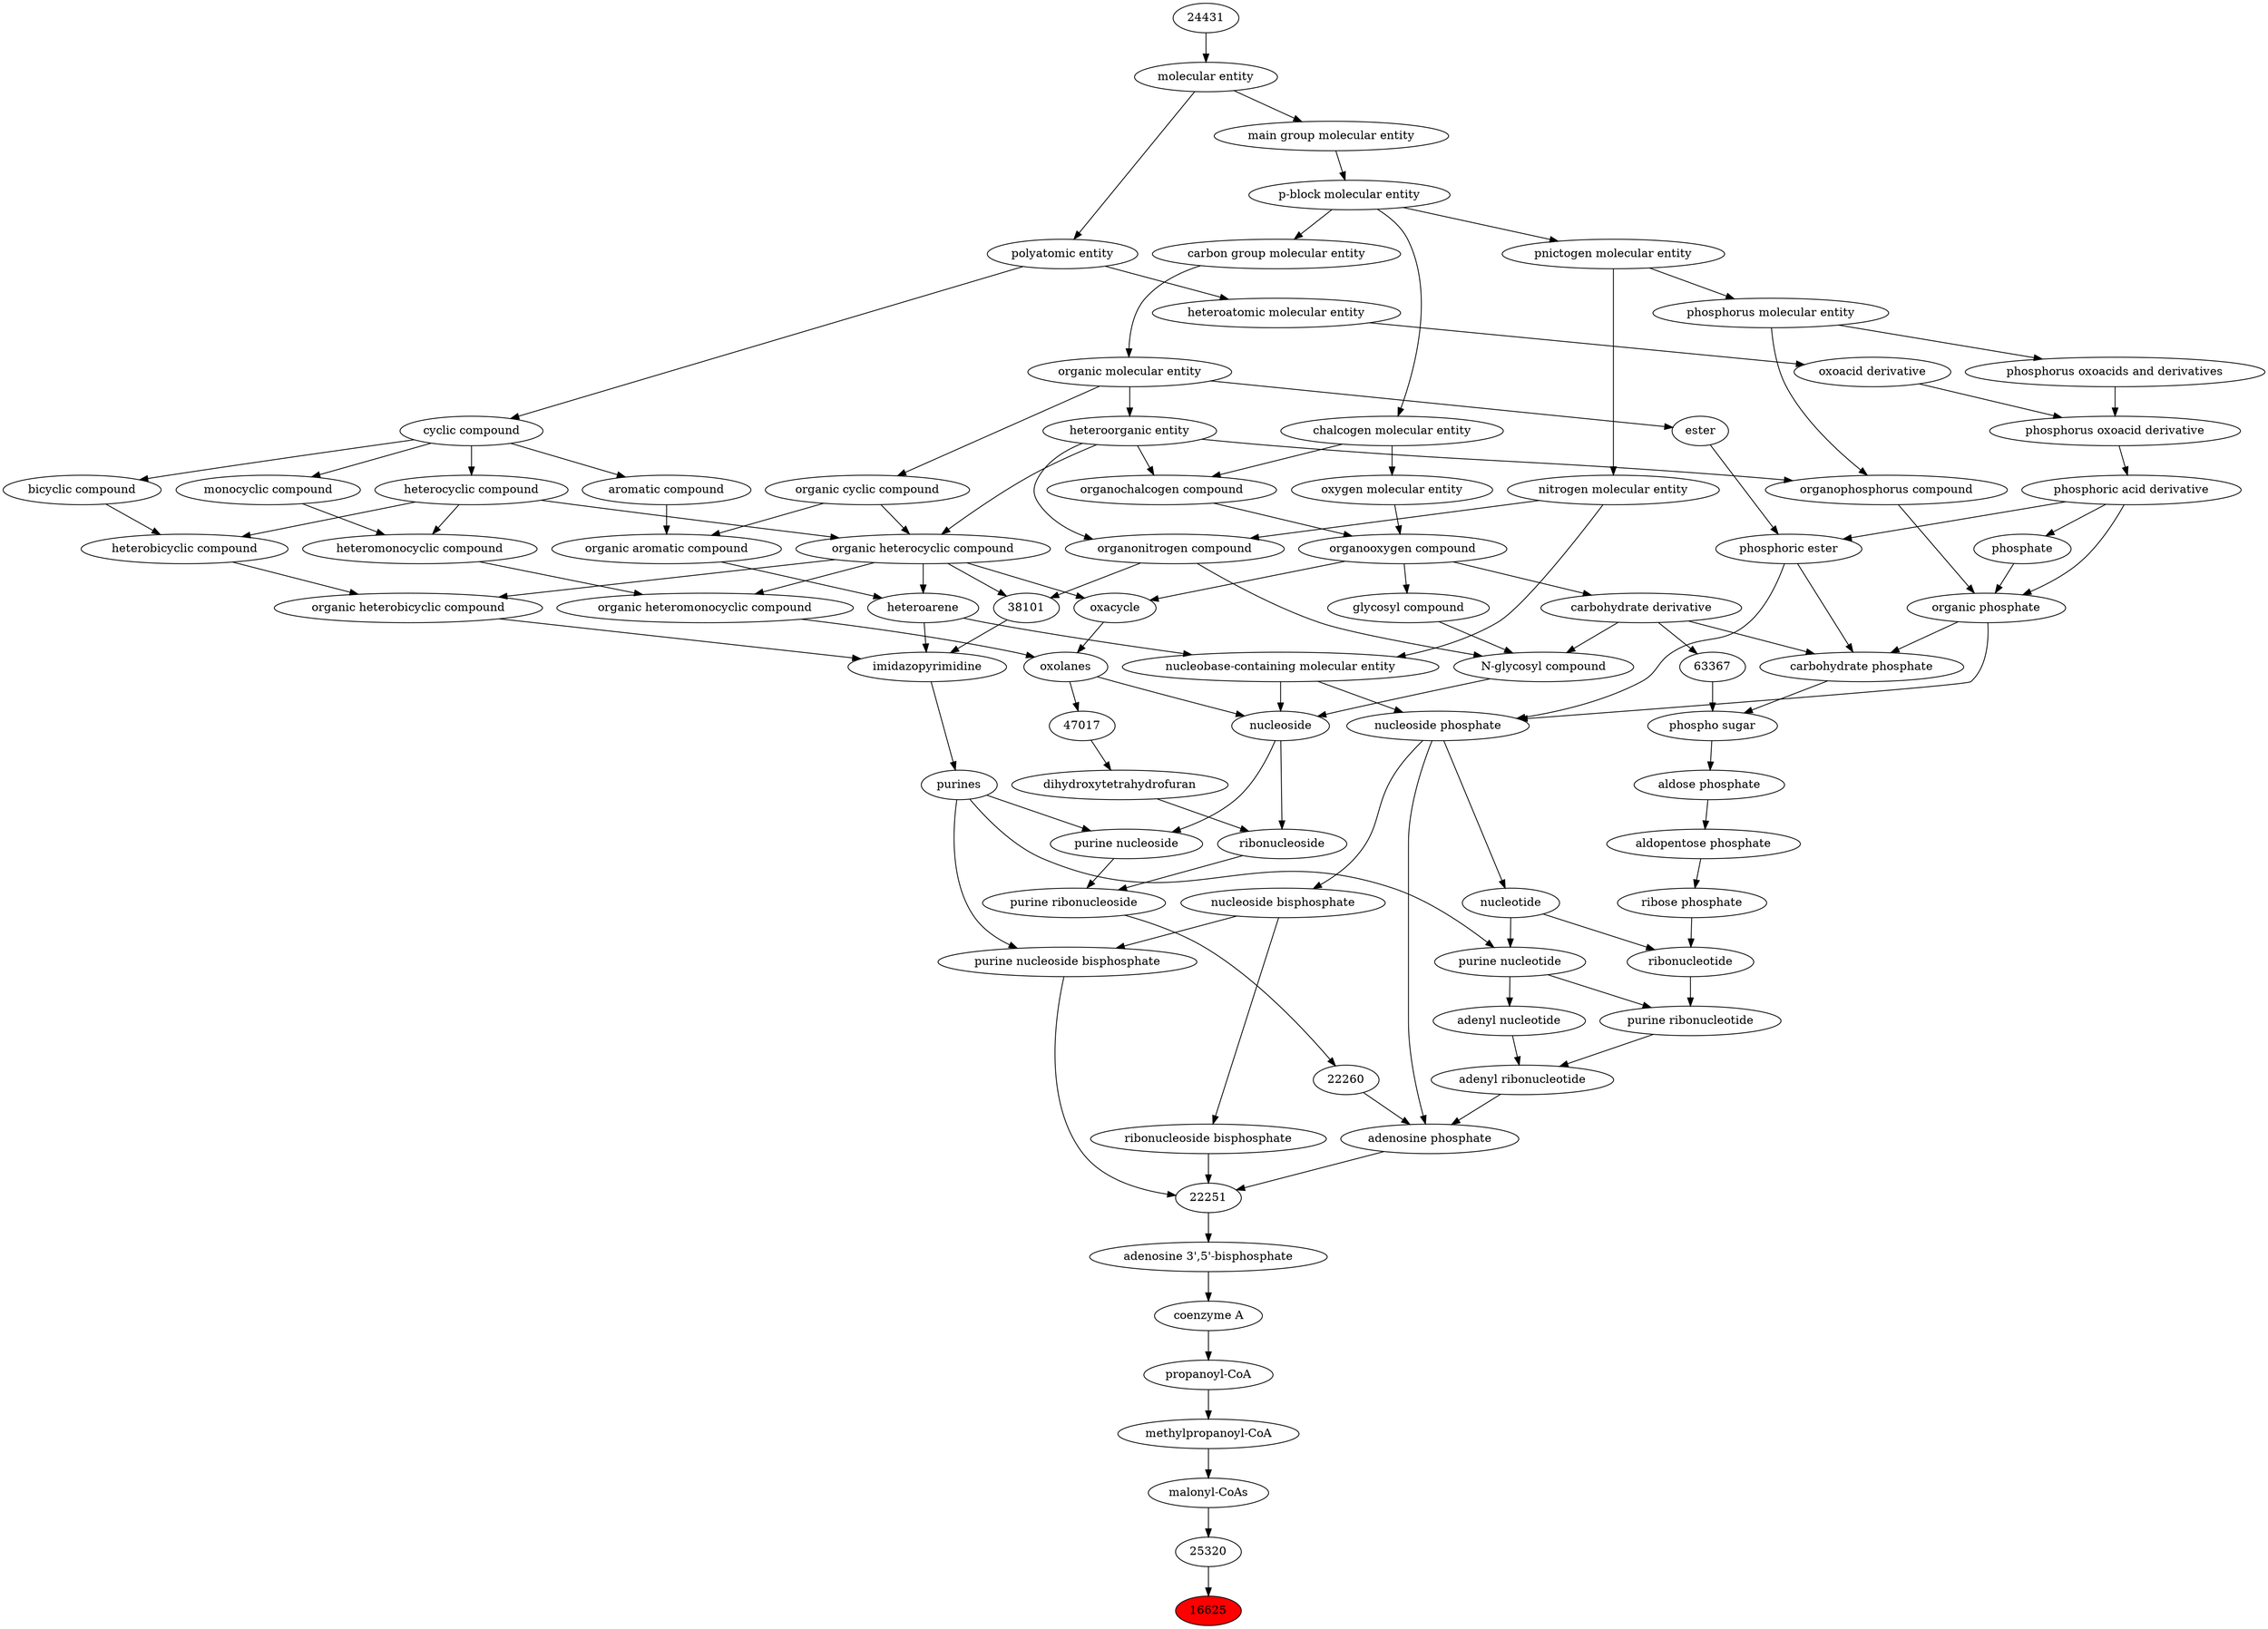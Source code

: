 digraph tree{ 
16625 [label="16625" fillcolor=red style=filled]
25320 -> 16625
25320 [label="25320"]
25136 -> 25320
25136 [label="malonyl-CoAs"]
25336 -> 25136
25336 [label="methylpropanoyl-CoA"]
26296 -> 25336
26296 [label="propanoyl-CoA"]
15346 -> 26296
15346 [label="coenzyme A"]
37240 -> 15346
37240 [label="adenosine 3',5'-bisphosphate"]
22251 -> 37240
22251 [label="22251"]
61078 -> 22251
22256 -> 22251
61079 -> 22251
61078 [label="purine nucleoside bisphosphate"]
26401 -> 61078
37123 -> 61078
22256 [label="adenosine phosphate"]
25608 -> 22256
22260 -> 22256
61296 -> 22256
61079 [label="ribonucleoside bisphosphate"]
37123 -> 61079
26401 [label="purines"]
35875 -> 26401
37123 [label="nucleoside bisphosphate"]
25608 -> 37123
25608 [label="nucleoside phosphate"]
25703 -> 25608
37734 -> 25608
61120 -> 25608
22260 [label="22260"]
26399 -> 22260
61296 [label="adenyl ribonucleotide"]
26400 -> 61296
61293 -> 61296
35875 [label="imidazopyrimidine"]
27171 -> 35875
38101 -> 35875
33833 -> 35875
25703 [label="organic phosphate"]
26079 -> 25703
25710 -> 25703
26020 -> 25703
37734 [label="phosphoric ester"]
26079 -> 37734
35701 -> 37734
61120 [label="nucleobase-containing molecular entity"]
33833 -> 61120
51143 -> 61120
26399 [label="purine ribonucleoside"]
26394 -> 26399
18254 -> 26399
26400 [label="purine ribonucleotide"]
26395 -> 26400
26561 -> 26400
61293 [label="adenyl nucleotide"]
26395 -> 61293
27171 [label="organic heterobicyclic compound"]
33672 -> 27171
24532 -> 27171
38101 [label="38101"]
24532 -> 38101
35352 -> 38101
33833 [label="heteroarene"]
33659 -> 33833
24532 -> 33833
26079 [label="phosphoric acid derivative"]
36359 -> 26079
25710 [label="organophosphorus compound"]
33285 -> 25710
26082 -> 25710
26020 [label="phosphate"]
26079 -> 26020
35701 [label="ester"]
50860 -> 35701
51143 [label="nitrogen molecular entity"]
33302 -> 51143
26394 [label="purine nucleoside"]
26401 -> 26394
33838 -> 26394
18254 [label="ribonucleoside"]
47019 -> 18254
33838 -> 18254
26395 [label="purine nucleotide"]
36976 -> 26395
26401 -> 26395
26561 [label="ribonucleotide"]
36976 -> 26561
26562 -> 26561
33672 [label="heterobicyclic compound"]
33636 -> 33672
5686 -> 33672
24532 [label="organic heterocyclic compound"]
33285 -> 24532
33832 -> 24532
5686 -> 24532
35352 [label="organonitrogen compound"]
51143 -> 35352
33285 -> 35352
33659 [label="organic aromatic compound"]
33832 -> 33659
33655 -> 33659
36359 [label="phosphorus oxoacid derivative"]
33241 -> 36359
36360 -> 36359
33285 [label="heteroorganic entity"]
50860 -> 33285
26082 [label="phosphorus molecular entity"]
33302 -> 26082
50860 [label="organic molecular entity"]
33582 -> 50860
33302 [label="pnictogen molecular entity"]
33675 -> 33302
33838 [label="nucleoside"]
21731 -> 33838
26912 -> 33838
61120 -> 33838
47019 [label="dihydroxytetrahydrofuran"]
47017 -> 47019
36976 [label="nucleotide"]
25608 -> 36976
26562 [label="ribose phosphate"]
25900 -> 26562
33636 [label="bicyclic compound"]
33595 -> 33636
5686 [label="heterocyclic compound"]
33595 -> 5686
33832 [label="organic cyclic compound"]
50860 -> 33832
33655 [label="aromatic compound"]
33595 -> 33655
33241 [label="oxoacid derivative"]
37577 -> 33241
36360 [label="phosphorus oxoacids and derivatives"]
26082 -> 36360
33582 [label="carbon group molecular entity"]
33675 -> 33582
33675 [label="p-block molecular entity"]
33579 -> 33675
21731 [label="N-glycosyl compound"]
35352 -> 21731
63161 -> 21731
63299 -> 21731
26912 [label="oxolanes"]
25693 -> 26912
38104 -> 26912
47017 [label="47017"]
26912 -> 47017
25900 [label="aldopentose phosphate"]
35131 -> 25900
33595 [label="cyclic compound"]
36357 -> 33595
37577 [label="heteroatomic molecular entity"]
36357 -> 37577
33579 [label="main group molecular entity"]
23367 -> 33579
63161 [label="glycosyl compound"]
36963 -> 63161
63299 [label="carbohydrate derivative"]
36963 -> 63299
25693 [label="organic heteromonocyclic compound"]
33670 -> 25693
24532 -> 25693
38104 [label="oxacycle"]
24532 -> 38104
36963 -> 38104
35131 [label="aldose phosphate"]
33447 -> 35131
36357 [label="polyatomic entity"]
23367 -> 36357
23367 [label="molecular entity"]
24431 -> 23367
36963 [label="organooxygen compound"]
36962 -> 36963
25806 -> 36963
33670 [label="heteromonocyclic compound"]
5686 -> 33670
33661 -> 33670
33447 [label="phospho sugar"]
63367 -> 33447
26816 -> 33447
24431 [label="24431"]
36962 [label="organochalcogen compound"]
33285 -> 36962
33304 -> 36962
25806 [label="oxygen molecular entity"]
33304 -> 25806
33661 [label="monocyclic compound"]
33595 -> 33661
63367 [label="63367"]
63299 -> 63367
26816 [label="carbohydrate phosphate"]
37734 -> 26816
63299 -> 26816
25703 -> 26816
33304 [label="chalcogen molecular entity"]
33675 -> 33304
}